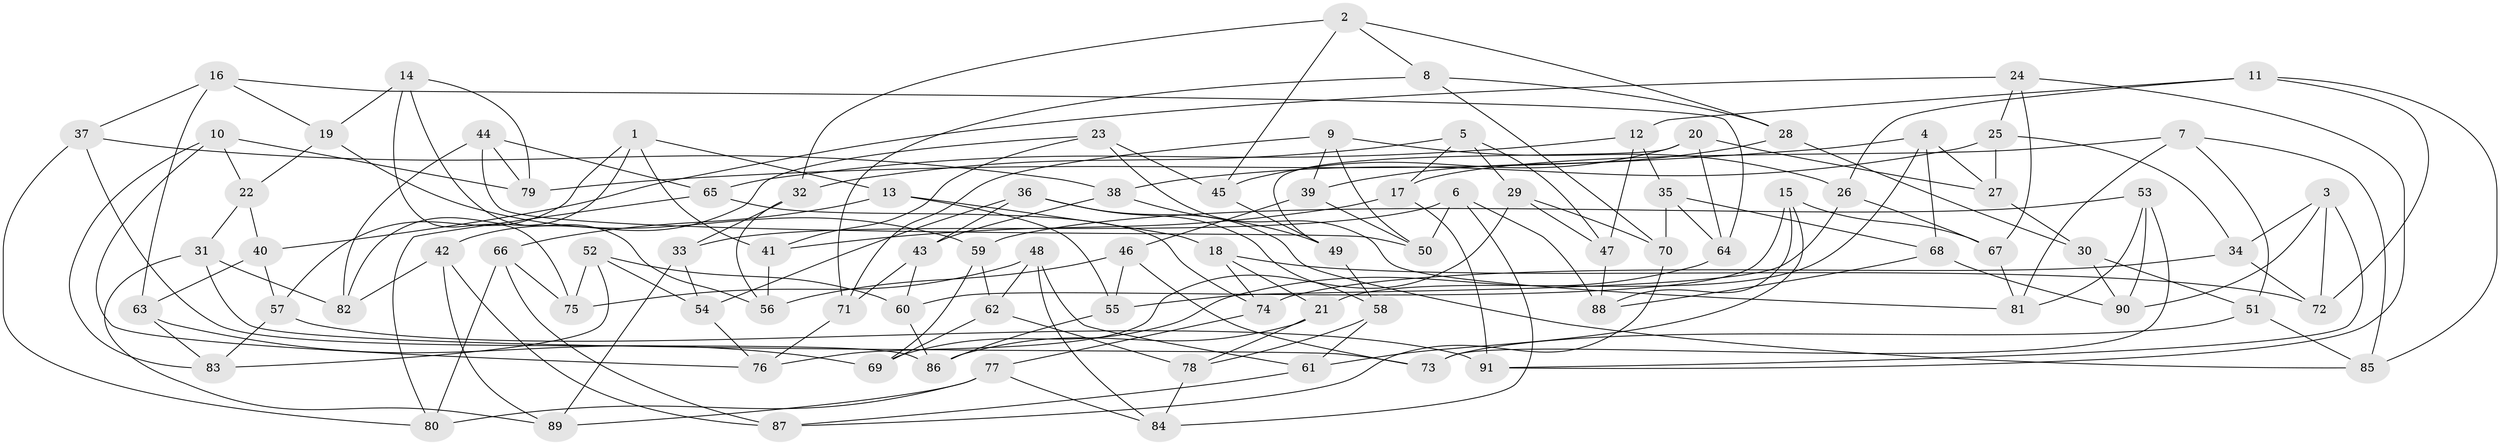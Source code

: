 // Generated by graph-tools (version 1.1) at 2025/57/03/09/25 04:57:14]
// undirected, 91 vertices, 182 edges
graph export_dot {
graph [start="1"]
  node [color=gray90,style=filled];
  1;
  2;
  3;
  4;
  5;
  6;
  7;
  8;
  9;
  10;
  11;
  12;
  13;
  14;
  15;
  16;
  17;
  18;
  19;
  20;
  21;
  22;
  23;
  24;
  25;
  26;
  27;
  28;
  29;
  30;
  31;
  32;
  33;
  34;
  35;
  36;
  37;
  38;
  39;
  40;
  41;
  42;
  43;
  44;
  45;
  46;
  47;
  48;
  49;
  50;
  51;
  52;
  53;
  54;
  55;
  56;
  57;
  58;
  59;
  60;
  61;
  62;
  63;
  64;
  65;
  66;
  67;
  68;
  69;
  70;
  71;
  72;
  73;
  74;
  75;
  76;
  77;
  78;
  79;
  80;
  81;
  82;
  83;
  84;
  85;
  86;
  87;
  88;
  89;
  90;
  91;
  1 -- 13;
  1 -- 82;
  1 -- 41;
  1 -- 57;
  2 -- 45;
  2 -- 8;
  2 -- 28;
  2 -- 32;
  3 -- 34;
  3 -- 91;
  3 -- 90;
  3 -- 72;
  4 -- 79;
  4 -- 21;
  4 -- 27;
  4 -- 68;
  5 -- 29;
  5 -- 47;
  5 -- 32;
  5 -- 17;
  6 -- 33;
  6 -- 88;
  6 -- 84;
  6 -- 50;
  7 -- 51;
  7 -- 81;
  7 -- 85;
  7 -- 17;
  8 -- 28;
  8 -- 71;
  8 -- 70;
  9 -- 39;
  9 -- 71;
  9 -- 50;
  9 -- 26;
  10 -- 22;
  10 -- 76;
  10 -- 79;
  10 -- 83;
  11 -- 12;
  11 -- 85;
  11 -- 26;
  11 -- 72;
  12 -- 65;
  12 -- 35;
  12 -- 47;
  13 -- 55;
  13 -- 66;
  13 -- 18;
  14 -- 75;
  14 -- 79;
  14 -- 19;
  14 -- 56;
  15 -- 60;
  15 -- 61;
  15 -- 88;
  15 -- 67;
  16 -- 63;
  16 -- 19;
  16 -- 64;
  16 -- 37;
  17 -- 41;
  17 -- 91;
  18 -- 72;
  18 -- 74;
  18 -- 21;
  19 -- 59;
  19 -- 22;
  20 -- 64;
  20 -- 27;
  20 -- 49;
  20 -- 45;
  21 -- 78;
  21 -- 86;
  22 -- 31;
  22 -- 40;
  23 -- 45;
  23 -- 42;
  23 -- 41;
  23 -- 81;
  24 -- 25;
  24 -- 91;
  24 -- 67;
  24 -- 40;
  25 -- 38;
  25 -- 27;
  25 -- 34;
  26 -- 55;
  26 -- 67;
  27 -- 30;
  28 -- 39;
  28 -- 30;
  29 -- 70;
  29 -- 47;
  29 -- 76;
  30 -- 90;
  30 -- 51;
  31 -- 73;
  31 -- 89;
  31 -- 82;
  32 -- 33;
  32 -- 56;
  33 -- 54;
  33 -- 89;
  34 -- 74;
  34 -- 72;
  35 -- 68;
  35 -- 64;
  35 -- 70;
  36 -- 43;
  36 -- 58;
  36 -- 54;
  36 -- 85;
  37 -- 86;
  37 -- 80;
  37 -- 38;
  38 -- 49;
  38 -- 43;
  39 -- 46;
  39 -- 50;
  40 -- 63;
  40 -- 57;
  41 -- 56;
  42 -- 82;
  42 -- 89;
  42 -- 87;
  43 -- 71;
  43 -- 60;
  44 -- 65;
  44 -- 79;
  44 -- 82;
  44 -- 50;
  45 -- 49;
  46 -- 73;
  46 -- 55;
  46 -- 56;
  47 -- 88;
  48 -- 61;
  48 -- 75;
  48 -- 62;
  48 -- 84;
  49 -- 58;
  51 -- 85;
  51 -- 73;
  52 -- 54;
  52 -- 75;
  52 -- 83;
  52 -- 60;
  53 -- 81;
  53 -- 90;
  53 -- 59;
  53 -- 73;
  54 -- 76;
  55 -- 86;
  57 -- 83;
  57 -- 91;
  58 -- 78;
  58 -- 61;
  59 -- 62;
  59 -- 69;
  60 -- 86;
  61 -- 87;
  62 -- 69;
  62 -- 78;
  63 -- 69;
  63 -- 83;
  64 -- 69;
  65 -- 80;
  65 -- 74;
  66 -- 80;
  66 -- 87;
  66 -- 75;
  67 -- 81;
  68 -- 88;
  68 -- 90;
  70 -- 87;
  71 -- 76;
  74 -- 77;
  77 -- 80;
  77 -- 89;
  77 -- 84;
  78 -- 84;
}
